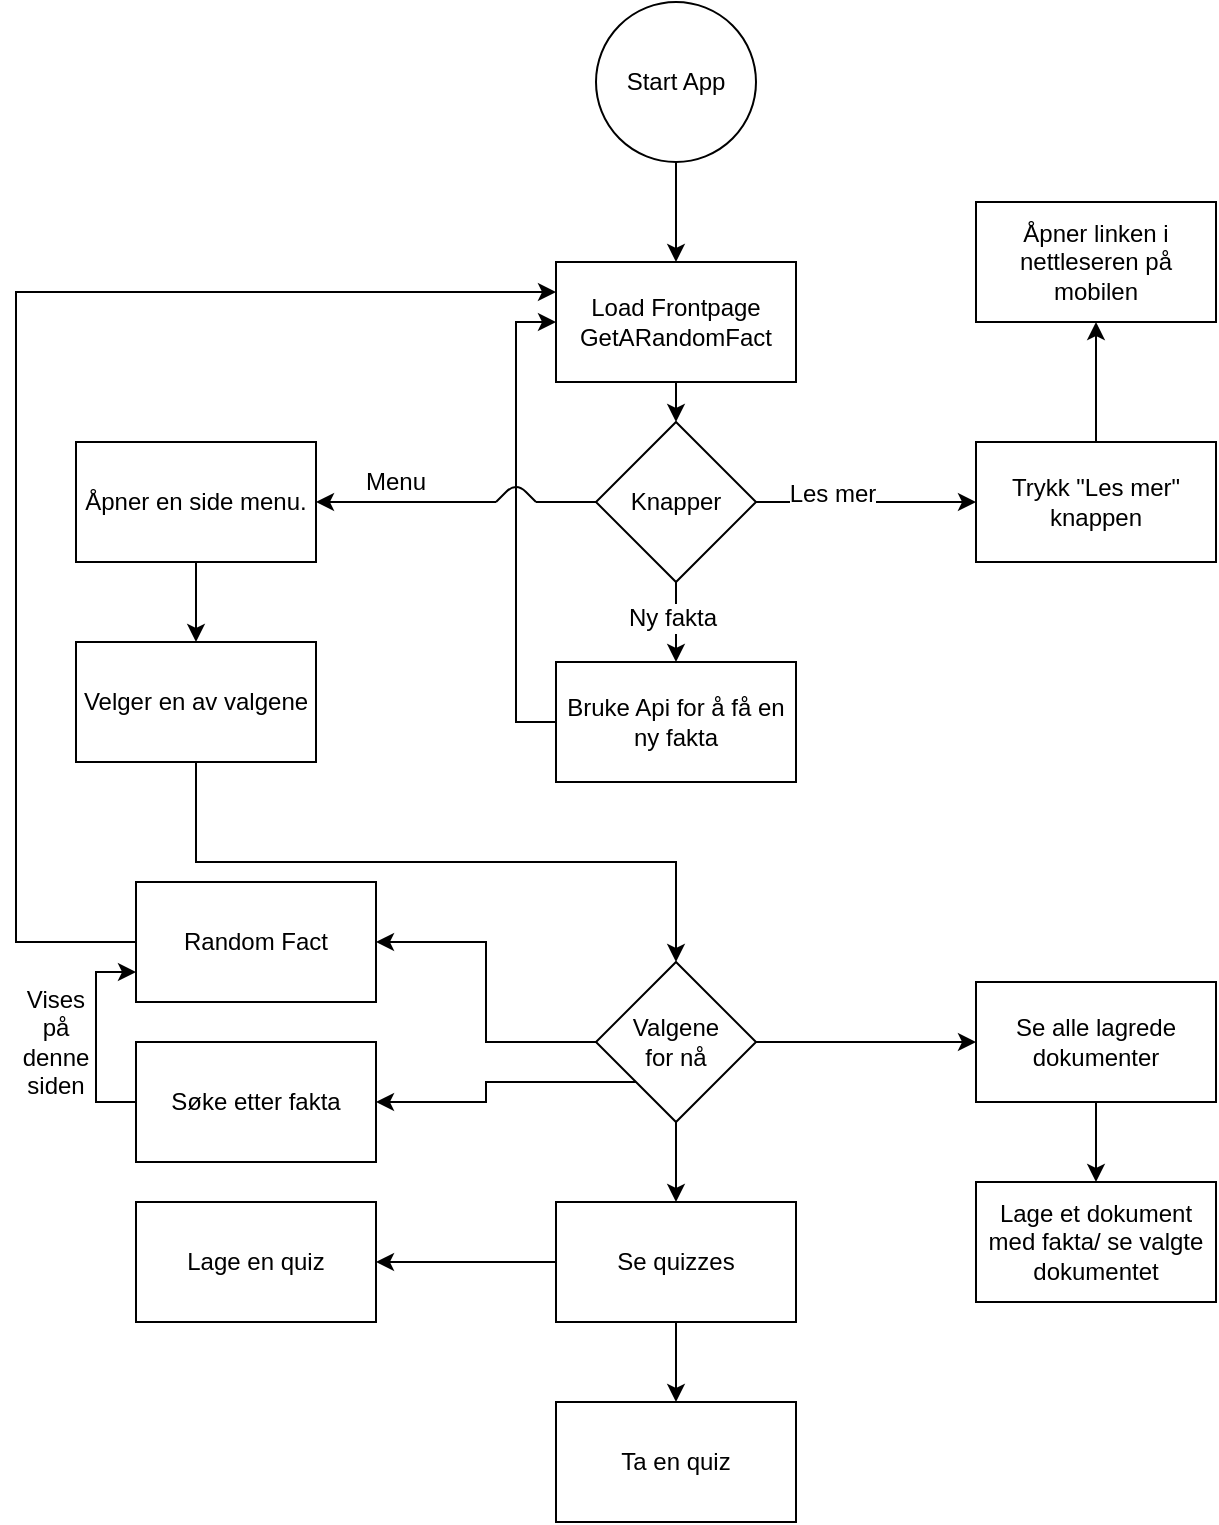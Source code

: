 <mxfile version="12.6.5" type="device"><diagram name="Page-1" id="74e2e168-ea6b-b213-b513-2b3c1d86103e"><mxGraphModel dx="1487" dy="696" grid="1" gridSize="10" guides="1" tooltips="1" connect="1" arrows="1" fold="1" page="1" pageScale="1" pageWidth="1100" pageHeight="850" background="#ffffff" math="0" shadow="0"><root><mxCell id="0"/><mxCell id="1" parent="0"/><mxCell id="OzqaQOq_TC0y7DMCUnmg-3" style="edgeStyle=orthogonalEdgeStyle;rounded=0;orthogonalLoop=1;jettySize=auto;html=1;entryX=0.5;entryY=0;entryDx=0;entryDy=0;" edge="1" parent="1" source="OzqaQOq_TC0y7DMCUnmg-1" target="OzqaQOq_TC0y7DMCUnmg-2"><mxGeometry relative="1" as="geometry"/></mxCell><mxCell id="OzqaQOq_TC0y7DMCUnmg-1" value="Start App" style="ellipse;whiteSpace=wrap;html=1;aspect=fixed;" vertex="1" parent="1"><mxGeometry x="340" y="40" width="80" height="80" as="geometry"/></mxCell><mxCell id="OzqaQOq_TC0y7DMCUnmg-11" style="edgeStyle=orthogonalEdgeStyle;rounded=0;orthogonalLoop=1;jettySize=auto;html=1;exitX=0.5;exitY=1;exitDx=0;exitDy=0;entryX=0.5;entryY=0;entryDx=0;entryDy=0;" edge="1" parent="1" source="OzqaQOq_TC0y7DMCUnmg-2" target="OzqaQOq_TC0y7DMCUnmg-6"><mxGeometry relative="1" as="geometry"/></mxCell><mxCell id="OzqaQOq_TC0y7DMCUnmg-2" value="Load Frontpage&lt;br&gt;GetARandomFact" style="rounded=0;whiteSpace=wrap;html=1;" vertex="1" parent="1"><mxGeometry x="320" y="170" width="120" height="60" as="geometry"/></mxCell><mxCell id="OzqaQOq_TC0y7DMCUnmg-14" style="edgeStyle=orthogonalEdgeStyle;rounded=0;orthogonalLoop=1;jettySize=auto;html=1;exitX=0;exitY=0.5;exitDx=0;exitDy=0;entryX=0;entryY=0.5;entryDx=0;entryDy=0;" edge="1" parent="1" source="OzqaQOq_TC0y7DMCUnmg-4" target="OzqaQOq_TC0y7DMCUnmg-2"><mxGeometry relative="1" as="geometry"/></mxCell><mxCell id="OzqaQOq_TC0y7DMCUnmg-4" value="Bruke Api for å få en ny fakta" style="rounded=0;whiteSpace=wrap;html=1;" vertex="1" parent="1"><mxGeometry x="320" y="370" width="120" height="60" as="geometry"/></mxCell><mxCell id="OzqaQOq_TC0y7DMCUnmg-10" style="edgeStyle=orthogonalEdgeStyle;rounded=0;orthogonalLoop=1;jettySize=auto;html=1;exitX=0.5;exitY=0;exitDx=0;exitDy=0;" edge="1" parent="1" source="OzqaQOq_TC0y7DMCUnmg-5" target="OzqaQOq_TC0y7DMCUnmg-9"><mxGeometry relative="1" as="geometry"/></mxCell><mxCell id="OzqaQOq_TC0y7DMCUnmg-5" value="Trykk &quot;Les mer&quot; knappen" style="rounded=0;whiteSpace=wrap;html=1;" vertex="1" parent="1"><mxGeometry x="530" y="260" width="120" height="60" as="geometry"/></mxCell><mxCell id="OzqaQOq_TC0y7DMCUnmg-7" style="edgeStyle=orthogonalEdgeStyle;rounded=0;orthogonalLoop=1;jettySize=auto;html=1;exitX=1;exitY=0.5;exitDx=0;exitDy=0;entryX=0;entryY=0.5;entryDx=0;entryDy=0;" edge="1" parent="1" source="OzqaQOq_TC0y7DMCUnmg-6" target="OzqaQOq_TC0y7DMCUnmg-5"><mxGeometry relative="1" as="geometry"/></mxCell><mxCell id="OzqaQOq_TC0y7DMCUnmg-8" value="Les mer" style="text;html=1;align=center;verticalAlign=middle;resizable=0;points=[];labelBackgroundColor=#ffffff;" vertex="1" connectable="0" parent="OzqaQOq_TC0y7DMCUnmg-7"><mxGeometry x="-0.32" y="4" relative="1" as="geometry"><mxPoint as="offset"/></mxGeometry></mxCell><mxCell id="OzqaQOq_TC0y7DMCUnmg-12" style="edgeStyle=orthogonalEdgeStyle;rounded=0;orthogonalLoop=1;jettySize=auto;html=1;exitX=0.5;exitY=1;exitDx=0;exitDy=0;entryX=0.5;entryY=0;entryDx=0;entryDy=0;" edge="1" parent="1" source="OzqaQOq_TC0y7DMCUnmg-6" target="OzqaQOq_TC0y7DMCUnmg-4"><mxGeometry relative="1" as="geometry"><Array as="points"><mxPoint x="380" y="350"/><mxPoint x="380" y="350"/></Array></mxGeometry></mxCell><mxCell id="OzqaQOq_TC0y7DMCUnmg-13" value="Ny fakta" style="text;html=1;align=center;verticalAlign=middle;resizable=0;points=[];labelBackgroundColor=#ffffff;" vertex="1" connectable="0" parent="OzqaQOq_TC0y7DMCUnmg-12"><mxGeometry x="-0.137" y="-2" relative="1" as="geometry"><mxPoint as="offset"/></mxGeometry></mxCell><mxCell id="OzqaQOq_TC0y7DMCUnmg-6" value="Knapper" style="rhombus;whiteSpace=wrap;html=1;" vertex="1" parent="1"><mxGeometry x="340" y="250" width="80" height="80" as="geometry"/></mxCell><mxCell id="OzqaQOq_TC0y7DMCUnmg-9" value="Åpner linken i nettleseren på mobilen" style="rounded=0;whiteSpace=wrap;html=1;" vertex="1" parent="1"><mxGeometry x="530" y="140" width="120" height="60" as="geometry"/></mxCell><mxCell id="OzqaQOq_TC0y7DMCUnmg-15" value="" style="endArrow=none;html=1;" edge="1" parent="1"><mxGeometry width="50" height="50" relative="1" as="geometry"><mxPoint x="290" y="290" as="sourcePoint"/><mxPoint x="310" y="290" as="targetPoint"/><Array as="points"><mxPoint x="300" y="280"/></Array></mxGeometry></mxCell><mxCell id="OzqaQOq_TC0y7DMCUnmg-16" value="" style="endArrow=none;html=1;entryX=0;entryY=0.5;entryDx=0;entryDy=0;" edge="1" parent="1" target="OzqaQOq_TC0y7DMCUnmg-6"><mxGeometry width="50" height="50" relative="1" as="geometry"><mxPoint x="310" y="290" as="sourcePoint"/><mxPoint x="340" y="450" as="targetPoint"/></mxGeometry></mxCell><mxCell id="OzqaQOq_TC0y7DMCUnmg-23" style="edgeStyle=orthogonalEdgeStyle;rounded=0;orthogonalLoop=1;jettySize=auto;html=1;exitX=0.5;exitY=1;exitDx=0;exitDy=0;entryX=0.5;entryY=0;entryDx=0;entryDy=0;" edge="1" parent="1" source="OzqaQOq_TC0y7DMCUnmg-17" target="OzqaQOq_TC0y7DMCUnmg-22"><mxGeometry relative="1" as="geometry"/></mxCell><mxCell id="OzqaQOq_TC0y7DMCUnmg-17" value="Åpner en side menu." style="rounded=0;whiteSpace=wrap;html=1;" vertex="1" parent="1"><mxGeometry x="80" y="260" width="120" height="60" as="geometry"/></mxCell><mxCell id="OzqaQOq_TC0y7DMCUnmg-20" value="" style="endArrow=classic;html=1;entryX=1;entryY=0.5;entryDx=0;entryDy=0;" edge="1" parent="1" target="OzqaQOq_TC0y7DMCUnmg-17"><mxGeometry width="50" height="50" relative="1" as="geometry"><mxPoint x="290" y="290" as="sourcePoint"/><mxPoint x="130" y="450" as="targetPoint"/></mxGeometry></mxCell><mxCell id="OzqaQOq_TC0y7DMCUnmg-21" value="Menu" style="text;html=1;strokeColor=none;fillColor=none;align=center;verticalAlign=middle;whiteSpace=wrap;rounded=0;" vertex="1" parent="1"><mxGeometry x="220" y="270" width="40" height="20" as="geometry"/></mxCell><mxCell id="OzqaQOq_TC0y7DMCUnmg-25" style="edgeStyle=orthogonalEdgeStyle;rounded=0;orthogonalLoop=1;jettySize=auto;html=1;exitX=0.5;exitY=1;exitDx=0;exitDy=0;entryX=0.5;entryY=0;entryDx=0;entryDy=0;" edge="1" parent="1" source="OzqaQOq_TC0y7DMCUnmg-22" target="OzqaQOq_TC0y7DMCUnmg-24"><mxGeometry relative="1" as="geometry"/></mxCell><mxCell id="OzqaQOq_TC0y7DMCUnmg-22" value="Velger en av valgene" style="rounded=0;whiteSpace=wrap;html=1;" vertex="1" parent="1"><mxGeometry x="80" y="360" width="120" height="60" as="geometry"/></mxCell><mxCell id="OzqaQOq_TC0y7DMCUnmg-27" style="edgeStyle=orthogonalEdgeStyle;rounded=0;orthogonalLoop=1;jettySize=auto;html=1;exitX=0;exitY=0.5;exitDx=0;exitDy=0;entryX=1;entryY=0.5;entryDx=0;entryDy=0;" edge="1" parent="1" source="OzqaQOq_TC0y7DMCUnmg-24" target="OzqaQOq_TC0y7DMCUnmg-26"><mxGeometry relative="1" as="geometry"/></mxCell><mxCell id="OzqaQOq_TC0y7DMCUnmg-30" style="edgeStyle=orthogonalEdgeStyle;rounded=0;orthogonalLoop=1;jettySize=auto;html=1;exitX=1;exitY=0.5;exitDx=0;exitDy=0;entryX=0;entryY=0.5;entryDx=0;entryDy=0;" edge="1" parent="1" source="OzqaQOq_TC0y7DMCUnmg-24" target="OzqaQOq_TC0y7DMCUnmg-28"><mxGeometry relative="1" as="geometry"/></mxCell><mxCell id="OzqaQOq_TC0y7DMCUnmg-32" style="edgeStyle=orthogonalEdgeStyle;rounded=0;orthogonalLoop=1;jettySize=auto;html=1;exitX=0.5;exitY=1;exitDx=0;exitDy=0;entryX=0.5;entryY=0;entryDx=0;entryDy=0;" edge="1" parent="1" source="OzqaQOq_TC0y7DMCUnmg-24" target="OzqaQOq_TC0y7DMCUnmg-31"><mxGeometry relative="1" as="geometry"/></mxCell><mxCell id="OzqaQOq_TC0y7DMCUnmg-40" style="edgeStyle=orthogonalEdgeStyle;rounded=0;orthogonalLoop=1;jettySize=auto;html=1;exitX=0;exitY=1;exitDx=0;exitDy=0;entryX=1;entryY=0.5;entryDx=0;entryDy=0;" edge="1" parent="1" source="OzqaQOq_TC0y7DMCUnmg-24" target="OzqaQOq_TC0y7DMCUnmg-39"><mxGeometry relative="1" as="geometry"/></mxCell><mxCell id="OzqaQOq_TC0y7DMCUnmg-24" value="Valgene &lt;br&gt;for nå" style="rhombus;whiteSpace=wrap;html=1;" vertex="1" parent="1"><mxGeometry x="340" y="520" width="80" height="80" as="geometry"/></mxCell><mxCell id="OzqaQOq_TC0y7DMCUnmg-29" style="edgeStyle=orthogonalEdgeStyle;rounded=0;orthogonalLoop=1;jettySize=auto;html=1;exitX=0;exitY=0.5;exitDx=0;exitDy=0;entryX=0;entryY=0.25;entryDx=0;entryDy=0;" edge="1" parent="1" source="OzqaQOq_TC0y7DMCUnmg-26" target="OzqaQOq_TC0y7DMCUnmg-2"><mxGeometry relative="1" as="geometry"><Array as="points"><mxPoint x="50" y="510"/><mxPoint x="50" y="185"/></Array></mxGeometry></mxCell><mxCell id="OzqaQOq_TC0y7DMCUnmg-26" value="Random Fact" style="rounded=0;whiteSpace=wrap;html=1;" vertex="1" parent="1"><mxGeometry x="110" y="480" width="120" height="60" as="geometry"/></mxCell><mxCell id="OzqaQOq_TC0y7DMCUnmg-34" style="edgeStyle=orthogonalEdgeStyle;rounded=0;orthogonalLoop=1;jettySize=auto;html=1;exitX=0.5;exitY=1;exitDx=0;exitDy=0;entryX=0.5;entryY=0;entryDx=0;entryDy=0;" edge="1" parent="1" source="OzqaQOq_TC0y7DMCUnmg-28" target="OzqaQOq_TC0y7DMCUnmg-33"><mxGeometry relative="1" as="geometry"/></mxCell><mxCell id="OzqaQOq_TC0y7DMCUnmg-28" value="Se alle lagrede dokumenter" style="rounded=0;whiteSpace=wrap;html=1;" vertex="1" parent="1"><mxGeometry x="530" y="530" width="120" height="60" as="geometry"/></mxCell><mxCell id="OzqaQOq_TC0y7DMCUnmg-37" style="edgeStyle=orthogonalEdgeStyle;rounded=0;orthogonalLoop=1;jettySize=auto;html=1;exitX=0.5;exitY=1;exitDx=0;exitDy=0;entryX=0.5;entryY=0;entryDx=0;entryDy=0;" edge="1" parent="1" source="OzqaQOq_TC0y7DMCUnmg-31" target="OzqaQOq_TC0y7DMCUnmg-36"><mxGeometry relative="1" as="geometry"/></mxCell><mxCell id="OzqaQOq_TC0y7DMCUnmg-38" style="edgeStyle=orthogonalEdgeStyle;rounded=0;orthogonalLoop=1;jettySize=auto;html=1;exitX=0;exitY=0.5;exitDx=0;exitDy=0;" edge="1" parent="1" source="OzqaQOq_TC0y7DMCUnmg-31" target="OzqaQOq_TC0y7DMCUnmg-35"><mxGeometry relative="1" as="geometry"/></mxCell><mxCell id="OzqaQOq_TC0y7DMCUnmg-31" value="Se quizzes" style="rounded=0;whiteSpace=wrap;html=1;" vertex="1" parent="1"><mxGeometry x="320" y="640" width="120" height="60" as="geometry"/></mxCell><mxCell id="OzqaQOq_TC0y7DMCUnmg-33" value="Lage et dokument med fakta/ se valgte dokumentet" style="rounded=0;whiteSpace=wrap;html=1;" vertex="1" parent="1"><mxGeometry x="530" y="630" width="120" height="60" as="geometry"/></mxCell><mxCell id="OzqaQOq_TC0y7DMCUnmg-35" value="Lage en quiz" style="rounded=0;whiteSpace=wrap;html=1;" vertex="1" parent="1"><mxGeometry x="110" y="640" width="120" height="60" as="geometry"/></mxCell><mxCell id="OzqaQOq_TC0y7DMCUnmg-36" value="Ta en quiz" style="rounded=0;whiteSpace=wrap;html=1;" vertex="1" parent="1"><mxGeometry x="320" y="740" width="120" height="60" as="geometry"/></mxCell><mxCell id="OzqaQOq_TC0y7DMCUnmg-41" style="edgeStyle=orthogonalEdgeStyle;rounded=0;orthogonalLoop=1;jettySize=auto;html=1;exitX=0;exitY=0.5;exitDx=0;exitDy=0;entryX=0;entryY=0.75;entryDx=0;entryDy=0;" edge="1" parent="1" source="OzqaQOq_TC0y7DMCUnmg-39" target="OzqaQOq_TC0y7DMCUnmg-26"><mxGeometry relative="1" as="geometry"/></mxCell><mxCell id="OzqaQOq_TC0y7DMCUnmg-39" value="Søke etter fakta" style="rounded=0;whiteSpace=wrap;html=1;" vertex="1" parent="1"><mxGeometry x="110" y="560" width="120" height="60" as="geometry"/></mxCell><mxCell id="OzqaQOq_TC0y7DMCUnmg-42" value="Vises på denne siden" style="text;html=1;strokeColor=none;fillColor=none;align=center;verticalAlign=middle;whiteSpace=wrap;rounded=0;" vertex="1" parent="1"><mxGeometry x="50" y="550" width="40" height="20" as="geometry"/></mxCell></root></mxGraphModel></diagram></mxfile>